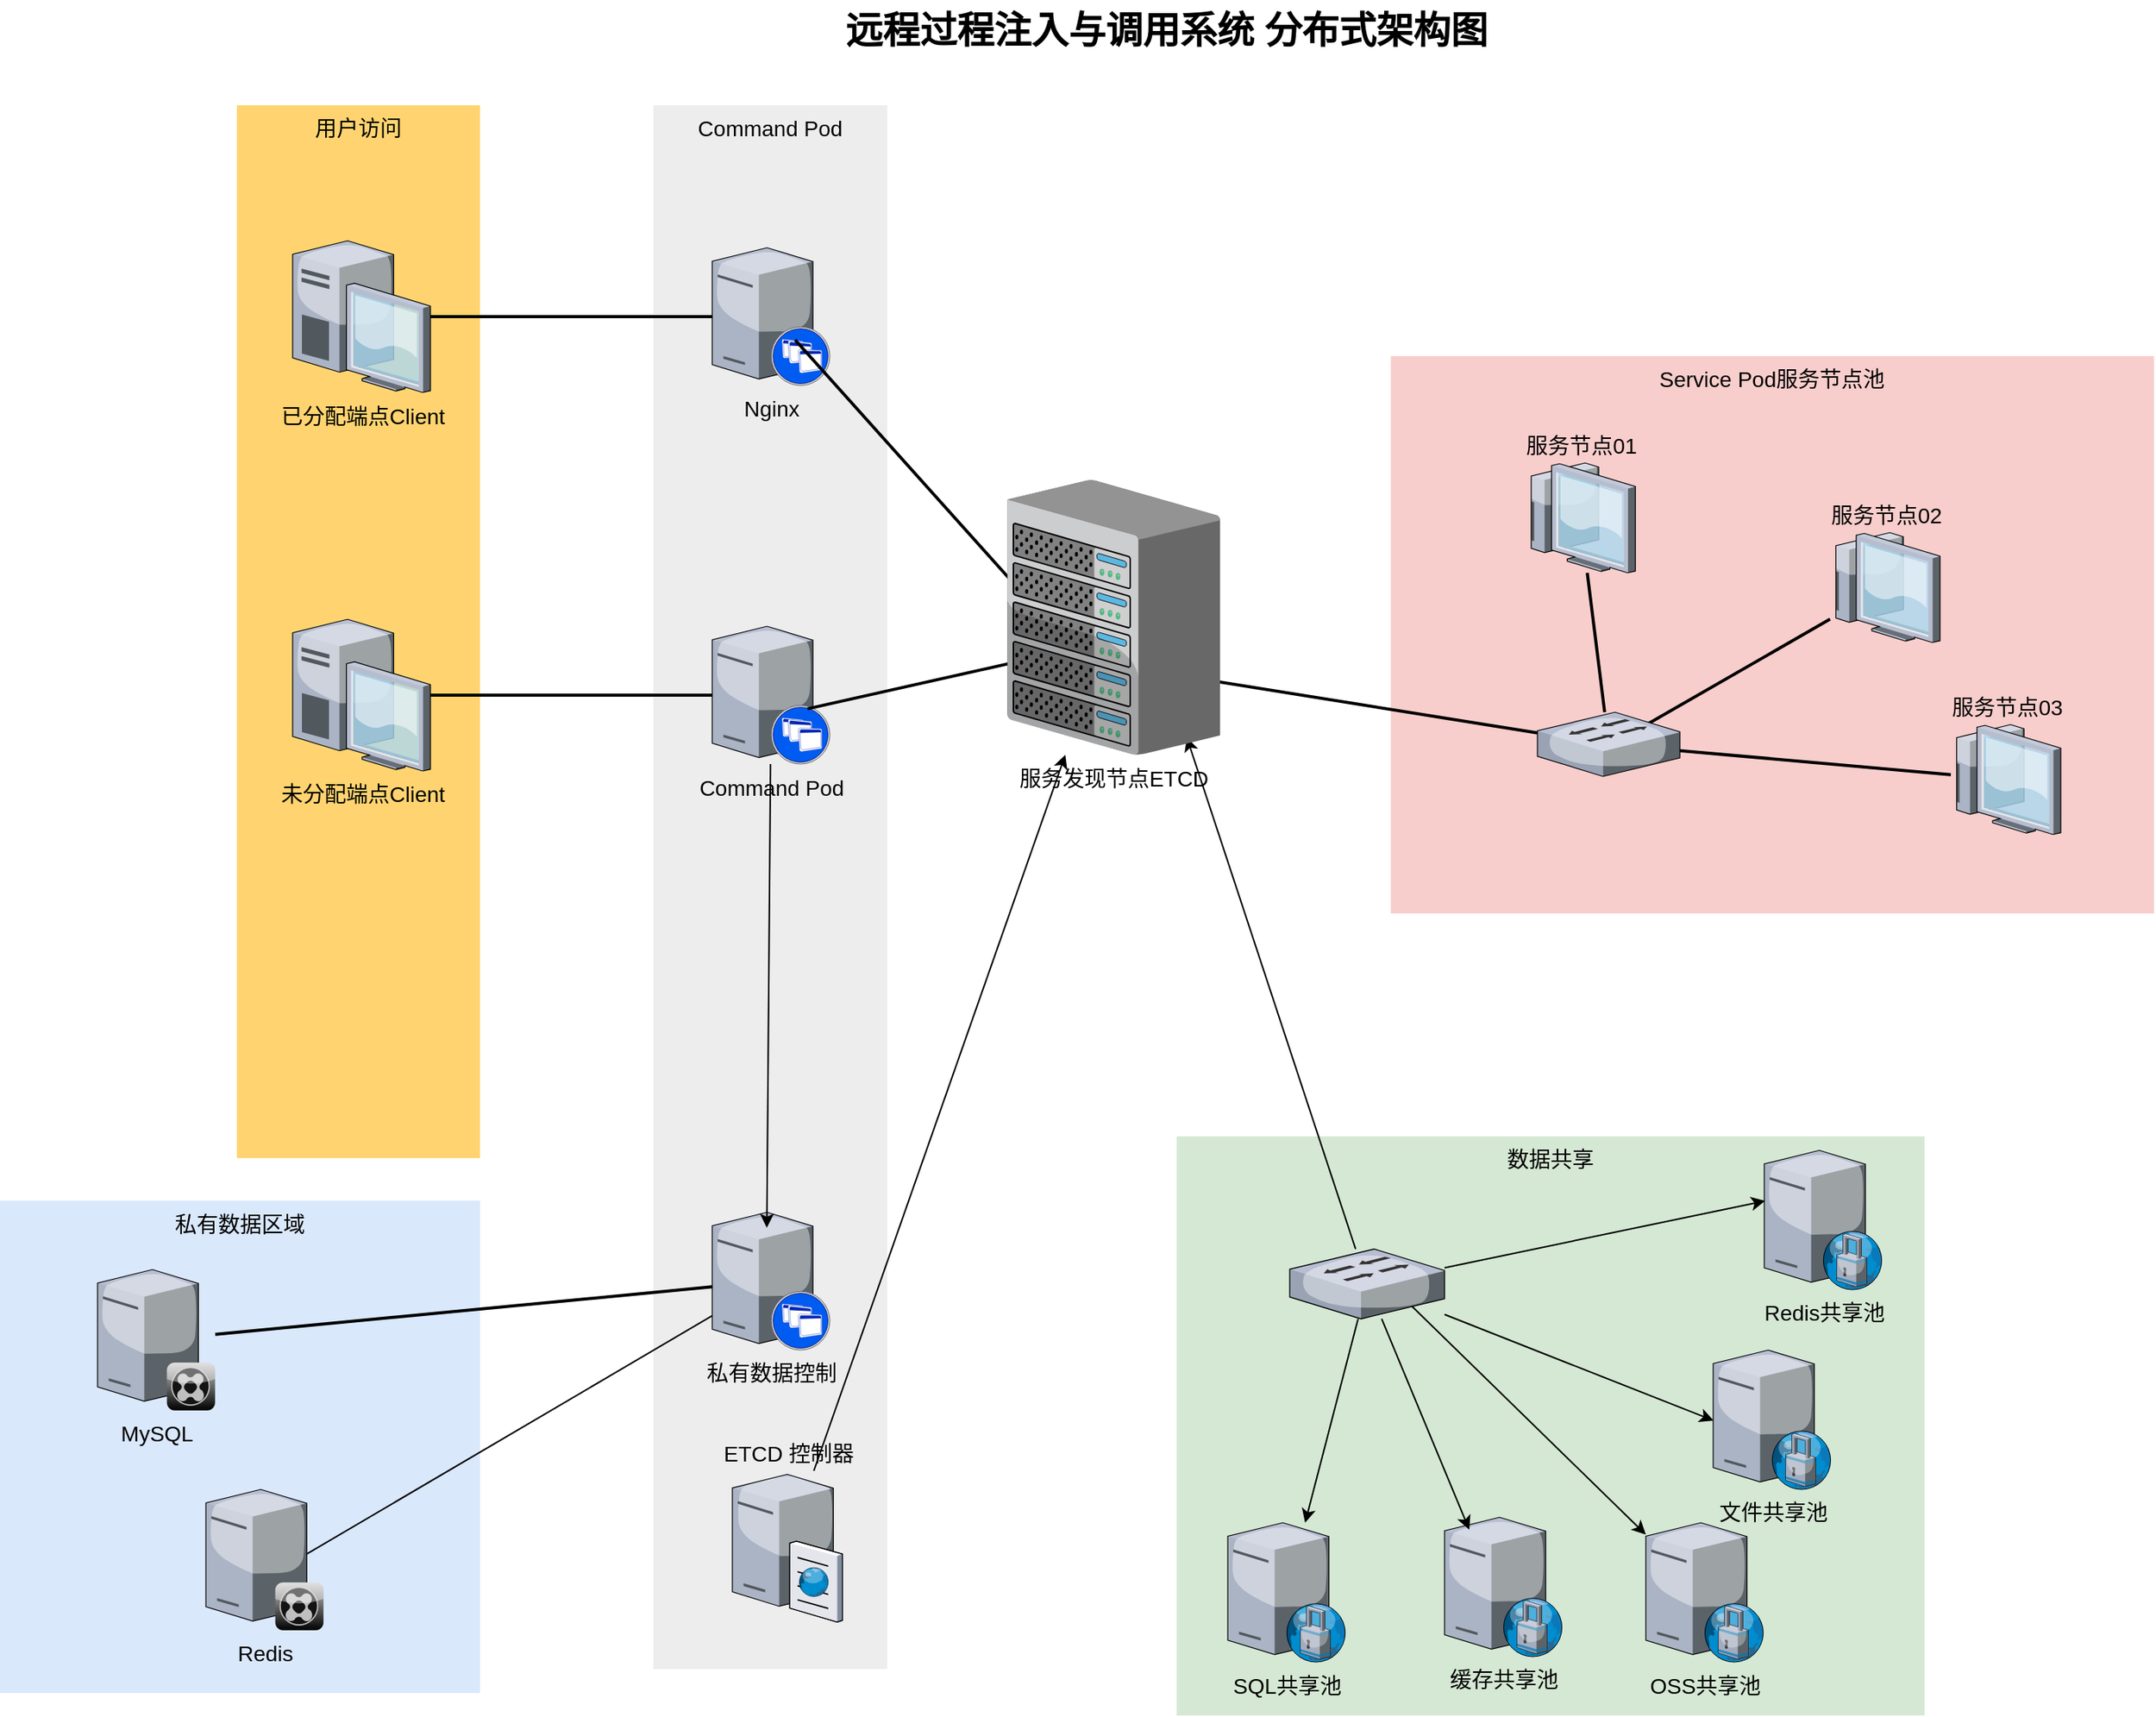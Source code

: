 <mxfile version="20.3.0" type="device"><diagram name="Page-1" id="e3a06f82-3646-2815-327d-82caf3d4e204"><mxGraphModel dx="2556" dy="1298" grid="1" gridSize="10" guides="1" tooltips="1" connect="1" arrows="1" fold="1" page="1" pageScale="1.5" pageWidth="1169" pageHeight="826" background="none" math="0" shadow="0"><root><mxCell id="0" style=";html=1;"/><mxCell id="1" style=";html=1;" parent="0"/><mxCell id="6a7d8f32e03d9370-61" value="Service Pod服务节点池" style="whiteSpace=wrap;html=1;fillColor=#f8cecc;fontSize=14;strokeColor=none;verticalAlign=top;" parent="1" vertex="1"><mxGeometry x="1075.25" y="260" width="493" height="360" as="geometry"/></mxCell><mxCell id="6a7d8f32e03d9370-60" value="数据共享" style="whiteSpace=wrap;html=1;fillColor=#d5e8d4;fontSize=14;strokeColor=none;verticalAlign=top;" parent="1" vertex="1"><mxGeometry x="937" y="764" width="483" height="374" as="geometry"/></mxCell><mxCell id="6a7d8f32e03d9370-59" value="Command Pod" style="whiteSpace=wrap;html=1;fillColor=#EDEDED;fontSize=14;strokeColor=none;verticalAlign=top;" parent="1" vertex="1"><mxGeometry x="599" y="98" width="151" height="1010" as="geometry"/></mxCell><mxCell id="6a7d8f32e03d9370-58" value="私有数据区域" style="whiteSpace=wrap;html=1;fillColor=#dae8fc;fontSize=14;strokeColor=none;verticalAlign=top;" parent="1" vertex="1"><mxGeometry x="177" y="805.5" width="310" height="318" as="geometry"/></mxCell><mxCell id="6a7d8f32e03d9370-57" value="用户访问" style="whiteSpace=wrap;html=1;fillColor=#FFD470;gradientColor=none;fontSize=14;strokeColor=none;verticalAlign=top;" parent="1" vertex="1"><mxGeometry x="330" y="98" width="157" height="680" as="geometry"/></mxCell><mxCell id="6a7d8f32e03d9370-33" style="edgeStyle=none;rounded=0;html=1;startSize=10;endSize=10;jettySize=auto;orthogonalLoop=1;fontSize=14;endArrow=none;endFill=0;strokeWidth=2;" parent="1" source="6a7d8f32e03d9370-4" target="6a7d8f32e03d9370-11" edge="1"><mxGeometry relative="1" as="geometry"/></mxCell><mxCell id="6a7d8f32e03d9370-4" value="已分配端点Client" style="verticalLabelPosition=bottom;aspect=fixed;html=1;verticalAlign=top;strokeColor=none;shape=mxgraph.citrix.desktop;fillColor=#66B2FF;gradientColor=#0066CC;fontSize=14;" parent="1" vertex="1"><mxGeometry x="366.0" y="185.5" width="89" height="98" as="geometry"/></mxCell><mxCell id="6a7d8f32e03d9370-32" style="edgeStyle=none;rounded=0;html=1;startSize=10;endSize=10;jettySize=auto;orthogonalLoop=1;fontSize=14;endArrow=none;endFill=0;strokeWidth=2;" parent="1" source="6a7d8f32e03d9370-5" target="6a7d8f32e03d9370-12" edge="1"><mxGeometry relative="1" as="geometry"/></mxCell><mxCell id="6a7d8f32e03d9370-5" value="未分配端点Client" style="verticalLabelPosition=bottom;aspect=fixed;html=1;verticalAlign=top;strokeColor=none;shape=mxgraph.citrix.desktop;fillColor=#66B2FF;gradientColor=#0066CC;fontSize=14;" parent="1" vertex="1"><mxGeometry x="366.0" y="430" width="89" height="98" as="geometry"/></mxCell><mxCell id="mGw90ireR5UebYU1ppW2-20" style="edgeStyle=none;rounded=0;orthogonalLoop=1;jettySize=auto;html=1;entryX=0.662;entryY=0.554;entryDx=0;entryDy=0;entryPerimeter=0;" edge="1" parent="1" source="6a7d8f32e03d9370-8" target="mGw90ireR5UebYU1ppW2-19"><mxGeometry relative="1" as="geometry"/></mxCell><mxCell id="6a7d8f32e03d9370-8" value="私有数据控制" style="verticalLabelPosition=bottom;aspect=fixed;html=1;verticalAlign=top;strokeColor=none;shape=mxgraph.citrix.xenapp_server;fillColor=#66B2FF;gradientColor=#0066CC;fontSize=14;" parent="1" vertex="1"><mxGeometry x="637.0" y="813" width="76" height="89" as="geometry"/></mxCell><mxCell id="6a7d8f32e03d9370-11" value="Nginx" style="verticalLabelPosition=bottom;aspect=fixed;html=1;verticalAlign=top;strokeColor=none;shape=mxgraph.citrix.xenapp_server;fillColor=#66B2FF;gradientColor=#0066CC;fontSize=14;" parent="1" vertex="1"><mxGeometry x="637.0" y="190" width="76" height="89" as="geometry"/></mxCell><mxCell id="mGw90ireR5UebYU1ppW2-18" style="edgeStyle=none;rounded=0;orthogonalLoop=1;jettySize=auto;html=1;entryX=0.464;entryY=0.112;entryDx=0;entryDy=0;entryPerimeter=0;" edge="1" parent="1" source="6a7d8f32e03d9370-12" target="6a7d8f32e03d9370-8"><mxGeometry relative="1" as="geometry"/></mxCell><mxCell id="6a7d8f32e03d9370-12" value="Command Pod" style="verticalLabelPosition=bottom;aspect=fixed;html=1;verticalAlign=top;strokeColor=none;shape=mxgraph.citrix.xenapp_server;fillColor=#66B2FF;gradientColor=#0066CC;fontSize=14;" parent="1" vertex="1"><mxGeometry x="637.0" y="434.5" width="76" height="89" as="geometry"/></mxCell><mxCell id="6a7d8f32e03d9370-52" style="edgeStyle=none;rounded=0;html=1;startSize=10;endSize=10;jettySize=auto;orthogonalLoop=1;fontSize=14;endArrow=none;endFill=0;strokeWidth=2;exitX=0.488;exitY=0.672;exitDx=0;exitDy=0;exitPerimeter=0;" parent="1" source="mGw90ireR5UebYU1ppW2-3" target="6a7d8f32e03d9370-26" edge="1"><mxGeometry relative="1" as="geometry"><mxPoint x="915" y="582.426" as="sourcePoint"/></mxGeometry></mxCell><mxCell id="6a7d8f32e03d9370-38" style="edgeStyle=none;rounded=0;html=1;startSize=10;endSize=10;jettySize=auto;orthogonalLoop=1;fontSize=14;endArrow=none;endFill=0;strokeWidth=2;" parent="1" source="6a7d8f32e03d9370-14" target="6a7d8f32e03d9370-8" edge="1"><mxGeometry relative="1" as="geometry"/></mxCell><mxCell id="6a7d8f32e03d9370-14" value="MySQL" style="verticalLabelPosition=bottom;aspect=fixed;html=1;verticalAlign=top;strokeColor=none;shape=mxgraph.citrix.xenclient_synchronizer;fillColor=#CCCCCC;gradientColor=#000000;gradientDirection=south;fontSize=14;" parent="1" vertex="1"><mxGeometry x="240.0" y="850" width="76" height="91" as="geometry"/></mxCell><mxCell id="mGw90ireR5UebYU1ppW2-24" style="edgeStyle=none;rounded=0;orthogonalLoop=1;jettySize=auto;html=1;" edge="1" parent="1" source="6a7d8f32e03d9370-15" target="mGw90ireR5UebYU1ppW2-3"><mxGeometry relative="1" as="geometry"/></mxCell><mxCell id="6a7d8f32e03d9370-15" value="ETCD 控制器" style="verticalLabelPosition=top;aspect=fixed;html=1;verticalAlign=bottom;strokeColor=none;shape=mxgraph.citrix.cache_server;fillColor=#66B2FF;gradientColor=#0066CC;fontSize=14;labelPosition=center;align=center;" parent="1" vertex="1"><mxGeometry x="650" y="980" width="71" height="97.5" as="geometry"/></mxCell><mxCell id="6a7d8f32e03d9370-44" style="edgeStyle=none;rounded=0;html=1;startSize=10;endSize=10;jettySize=auto;orthogonalLoop=1;fontSize=14;endArrow=none;endFill=0;strokeWidth=2;exitX=0.81;exitY=0.599;exitDx=0;exitDy=0;exitPerimeter=0;entryX=0.366;entryY=0.606;entryDx=0;entryDy=0;entryPerimeter=0;" parent="1" source="6a7d8f32e03d9370-12" target="mGw90ireR5UebYU1ppW2-3" edge="1"><mxGeometry relative="1" as="geometry"><mxPoint x="820.053" y="249" as="sourcePoint"/><mxPoint x="878.376" y="569.0" as="targetPoint"/></mxGeometry></mxCell><mxCell id="6a7d8f32e03d9370-45" style="edgeStyle=none;rounded=0;html=1;startSize=10;endSize=10;jettySize=auto;orthogonalLoop=1;fontSize=14;endArrow=none;endFill=0;strokeWidth=2;exitX=0.705;exitY=0.669;exitDx=0;exitDy=0;exitPerimeter=0;entryX=0.066;entryY=0.407;entryDx=0;entryDy=0;entryPerimeter=0;" parent="1" source="6a7d8f32e03d9370-11" target="mGw90ireR5UebYU1ppW2-3" edge="1"><mxGeometry relative="1" as="geometry"><mxPoint x="834" y="410.388" as="sourcePoint"/><mxPoint x="870.198" y="569.0" as="targetPoint"/></mxGeometry></mxCell><mxCell id="6a7d8f32e03d9370-25" value="SQL共享池" style="verticalLabelPosition=bottom;aspect=fixed;html=1;verticalAlign=top;strokeColor=none;shape=mxgraph.citrix.proxy_server;fillColor=#66B2FF;gradientColor=#0066CC;fontSize=14;" parent="1" vertex="1"><mxGeometry x="970" y="1013.5" width="76.5" height="90" as="geometry"/></mxCell><mxCell id="6a7d8f32e03d9370-53" style="edgeStyle=none;rounded=0;html=1;startSize=10;endSize=10;jettySize=auto;orthogonalLoop=1;fontSize=14;endArrow=none;endFill=0;strokeWidth=2;" parent="1" source="6a7d8f32e03d9370-26" target="6a7d8f32e03d9370-29" edge="1"><mxGeometry relative="1" as="geometry"/></mxCell><mxCell id="6a7d8f32e03d9370-54" style="edgeStyle=none;rounded=0;html=1;startSize=10;endSize=10;jettySize=auto;orthogonalLoop=1;fontSize=14;endArrow=none;endFill=0;strokeWidth=2;exitX=0.634;exitY=0.361;exitDx=0;exitDy=0;exitPerimeter=0;" parent="1" source="6a7d8f32e03d9370-26" target="6a7d8f32e03d9370-28" edge="1"><mxGeometry relative="1" as="geometry"/></mxCell><mxCell id="6a7d8f32e03d9370-55" style="edgeStyle=none;rounded=0;html=1;startSize=10;endSize=10;jettySize=auto;orthogonalLoop=1;fontSize=14;endArrow=none;endFill=0;strokeWidth=2;" parent="1" source="6a7d8f32e03d9370-26" target="6a7d8f32e03d9370-27" edge="1"><mxGeometry relative="1" as="geometry"/></mxCell><mxCell id="6a7d8f32e03d9370-26" value="" style="verticalLabelPosition=bottom;aspect=fixed;html=1;verticalAlign=top;strokeColor=none;shape=mxgraph.citrix.switch;fillColor=#66B2FF;gradientColor=#0066CC;fontSize=14;" parent="1" vertex="1"><mxGeometry x="1170" y="490" width="92" height="41.5" as="geometry"/></mxCell><mxCell id="6a7d8f32e03d9370-27" value="服务节点03" style="verticalLabelPosition=top;aspect=fixed;html=1;verticalAlign=bottom;strokeColor=none;shape=mxgraph.citrix.thin_client;fillColor=#66B2FF;gradientColor=#0066CC;fontSize=14;labelPosition=center;align=center;" parent="1" vertex="1"><mxGeometry x="1437" y="498" width="71" height="71" as="geometry"/></mxCell><mxCell id="6a7d8f32e03d9370-28" value="服务节点02" style="verticalLabelPosition=top;aspect=fixed;html=1;verticalAlign=bottom;strokeColor=none;shape=mxgraph.citrix.thin_client;fillColor=#66B2FF;gradientColor=#0066CC;fontSize=14;labelPosition=center;align=center;" parent="1" vertex="1"><mxGeometry x="1359" y="374" width="71" height="71" as="geometry"/></mxCell><mxCell id="6a7d8f32e03d9370-29" value="服务节点01" style="verticalLabelPosition=top;aspect=fixed;html=1;verticalAlign=bottom;strokeColor=none;shape=mxgraph.citrix.thin_client;fillColor=#66B2FF;gradientColor=#0066CC;fontSize=14;labelPosition=center;align=center;" parent="1" vertex="1"><mxGeometry x="1162.25" y="329" width="71" height="71" as="geometry"/></mxCell><mxCell id="6a7d8f32e03d9370-62" value="远程过程注入与调用系统 分布式架构图" style="text;strokeColor=none;fillColor=none;html=1;fontSize=24;fontStyle=1;verticalAlign=middle;align=center;" parent="1" vertex="1"><mxGeometry x="499" y="30" width="861" height="40" as="geometry"/></mxCell><mxCell id="mGw90ireR5UebYU1ppW2-7" value="Redis共享池" style="verticalLabelPosition=bottom;aspect=fixed;html=1;verticalAlign=top;strokeColor=none;shape=mxgraph.citrix.proxy_server;fillColor=#66B2FF;gradientColor=#0066CC;fontSize=14;" vertex="1" parent="1"><mxGeometry x="1316.5" y="773" width="76.5" height="90" as="geometry"/></mxCell><mxCell id="mGw90ireR5UebYU1ppW2-8" value="文件共享池" style="verticalLabelPosition=bottom;aspect=fixed;html=1;verticalAlign=top;strokeColor=none;shape=mxgraph.citrix.proxy_server;fillColor=#66B2FF;gradientColor=#0066CC;fontSize=14;" vertex="1" parent="1"><mxGeometry x="1283.5" y="902" width="76.5" height="90" as="geometry"/></mxCell><mxCell id="mGw90ireR5UebYU1ppW2-9" value="缓存共享池" style="verticalLabelPosition=bottom;aspect=fixed;html=1;verticalAlign=top;strokeColor=none;shape=mxgraph.citrix.proxy_server;fillColor=#66B2FF;gradientColor=#0066CC;fontSize=14;" vertex="1" parent="1"><mxGeometry x="1110" y="1010" width="76.5" height="90" as="geometry"/></mxCell><mxCell id="mGw90ireR5UebYU1ppW2-10" value="OSS共享池" style="verticalLabelPosition=bottom;aspect=fixed;html=1;verticalAlign=top;strokeColor=none;shape=mxgraph.citrix.proxy_server;fillColor=#66B2FF;gradientColor=#0066CC;fontSize=14;" vertex="1" parent="1"><mxGeometry x="1240" y="1013.5" width="76.5" height="90" as="geometry"/></mxCell><mxCell id="mGw90ireR5UebYU1ppW2-13" style="rounded=0;orthogonalLoop=1;jettySize=auto;html=1;entryX=0.007;entryY=0.363;entryDx=0;entryDy=0;entryPerimeter=0;" edge="1" parent="1" source="mGw90ireR5UebYU1ppW2-11" target="mGw90ireR5UebYU1ppW2-7"><mxGeometry relative="1" as="geometry"/></mxCell><mxCell id="mGw90ireR5UebYU1ppW2-14" style="edgeStyle=none;rounded=0;orthogonalLoop=1;jettySize=auto;html=1;" edge="1" parent="1" source="mGw90ireR5UebYU1ppW2-11" target="6a7d8f32e03d9370-25"><mxGeometry relative="1" as="geometry"/></mxCell><mxCell id="mGw90ireR5UebYU1ppW2-15" style="edgeStyle=none;rounded=0;orthogonalLoop=1;jettySize=auto;html=1;entryX=0.209;entryY=0.089;entryDx=0;entryDy=0;entryPerimeter=0;" edge="1" parent="1" source="mGw90ireR5UebYU1ppW2-11" target="mGw90ireR5UebYU1ppW2-9"><mxGeometry relative="1" as="geometry"/></mxCell><mxCell id="mGw90ireR5UebYU1ppW2-16" style="edgeStyle=none;rounded=0;orthogonalLoop=1;jettySize=auto;html=1;exitX=0.691;exitY=0.607;exitDx=0;exitDy=0;exitPerimeter=0;" edge="1" parent="1" source="mGw90ireR5UebYU1ppW2-11" target="mGw90ireR5UebYU1ppW2-10"><mxGeometry relative="1" as="geometry"/></mxCell><mxCell id="mGw90ireR5UebYU1ppW2-17" style="edgeStyle=none;rounded=0;orthogonalLoop=1;jettySize=auto;html=1;entryX=0.003;entryY=0.506;entryDx=0;entryDy=0;entryPerimeter=0;" edge="1" parent="1" source="mGw90ireR5UebYU1ppW2-11" target="mGw90ireR5UebYU1ppW2-8"><mxGeometry relative="1" as="geometry"/></mxCell><mxCell id="mGw90ireR5UebYU1ppW2-21" style="edgeStyle=none;rounded=0;orthogonalLoop=1;jettySize=auto;html=1;entryX=0.844;entryY=0.937;entryDx=0;entryDy=0;entryPerimeter=0;" edge="1" parent="1" source="mGw90ireR5UebYU1ppW2-11" target="mGw90ireR5UebYU1ppW2-3"><mxGeometry relative="1" as="geometry"/></mxCell><mxCell id="mGw90ireR5UebYU1ppW2-11" value="" style="verticalLabelPosition=bottom;aspect=fixed;html=1;verticalAlign=top;strokeColor=none;shape=mxgraph.citrix.switch;fillColor=#66B2FF;gradientColor=#0066CC;fontSize=14;" vertex="1" parent="1"><mxGeometry x="1010" y="836.75" width="100" height="45.11" as="geometry"/></mxCell><mxCell id="mGw90ireR5UebYU1ppW2-19" value="Redis" style="verticalLabelPosition=bottom;aspect=fixed;html=1;verticalAlign=top;strokeColor=none;shape=mxgraph.citrix.xenclient_synchronizer;fillColor=#CCCCCC;gradientColor=#000000;gradientDirection=south;fontSize=14;" vertex="1" parent="1"><mxGeometry x="310.0" y="992" width="76" height="91" as="geometry"/></mxCell><mxCell id="mGw90ireR5UebYU1ppW2-3" value="服务发现节点ETCD" style="verticalLabelPosition=bottom;aspect=fixed;html=1;verticalAlign=top;strokeColor=none;shape=mxgraph.citrix.chassis;fillColor=#66B2FF;gradientColor=#0066CC;fontSize=14;" vertex="1" parent="1"><mxGeometry x="827.5" y="340" width="137.5" height="177.5" as="geometry"/></mxCell></root></mxGraphModel></diagram></mxfile>